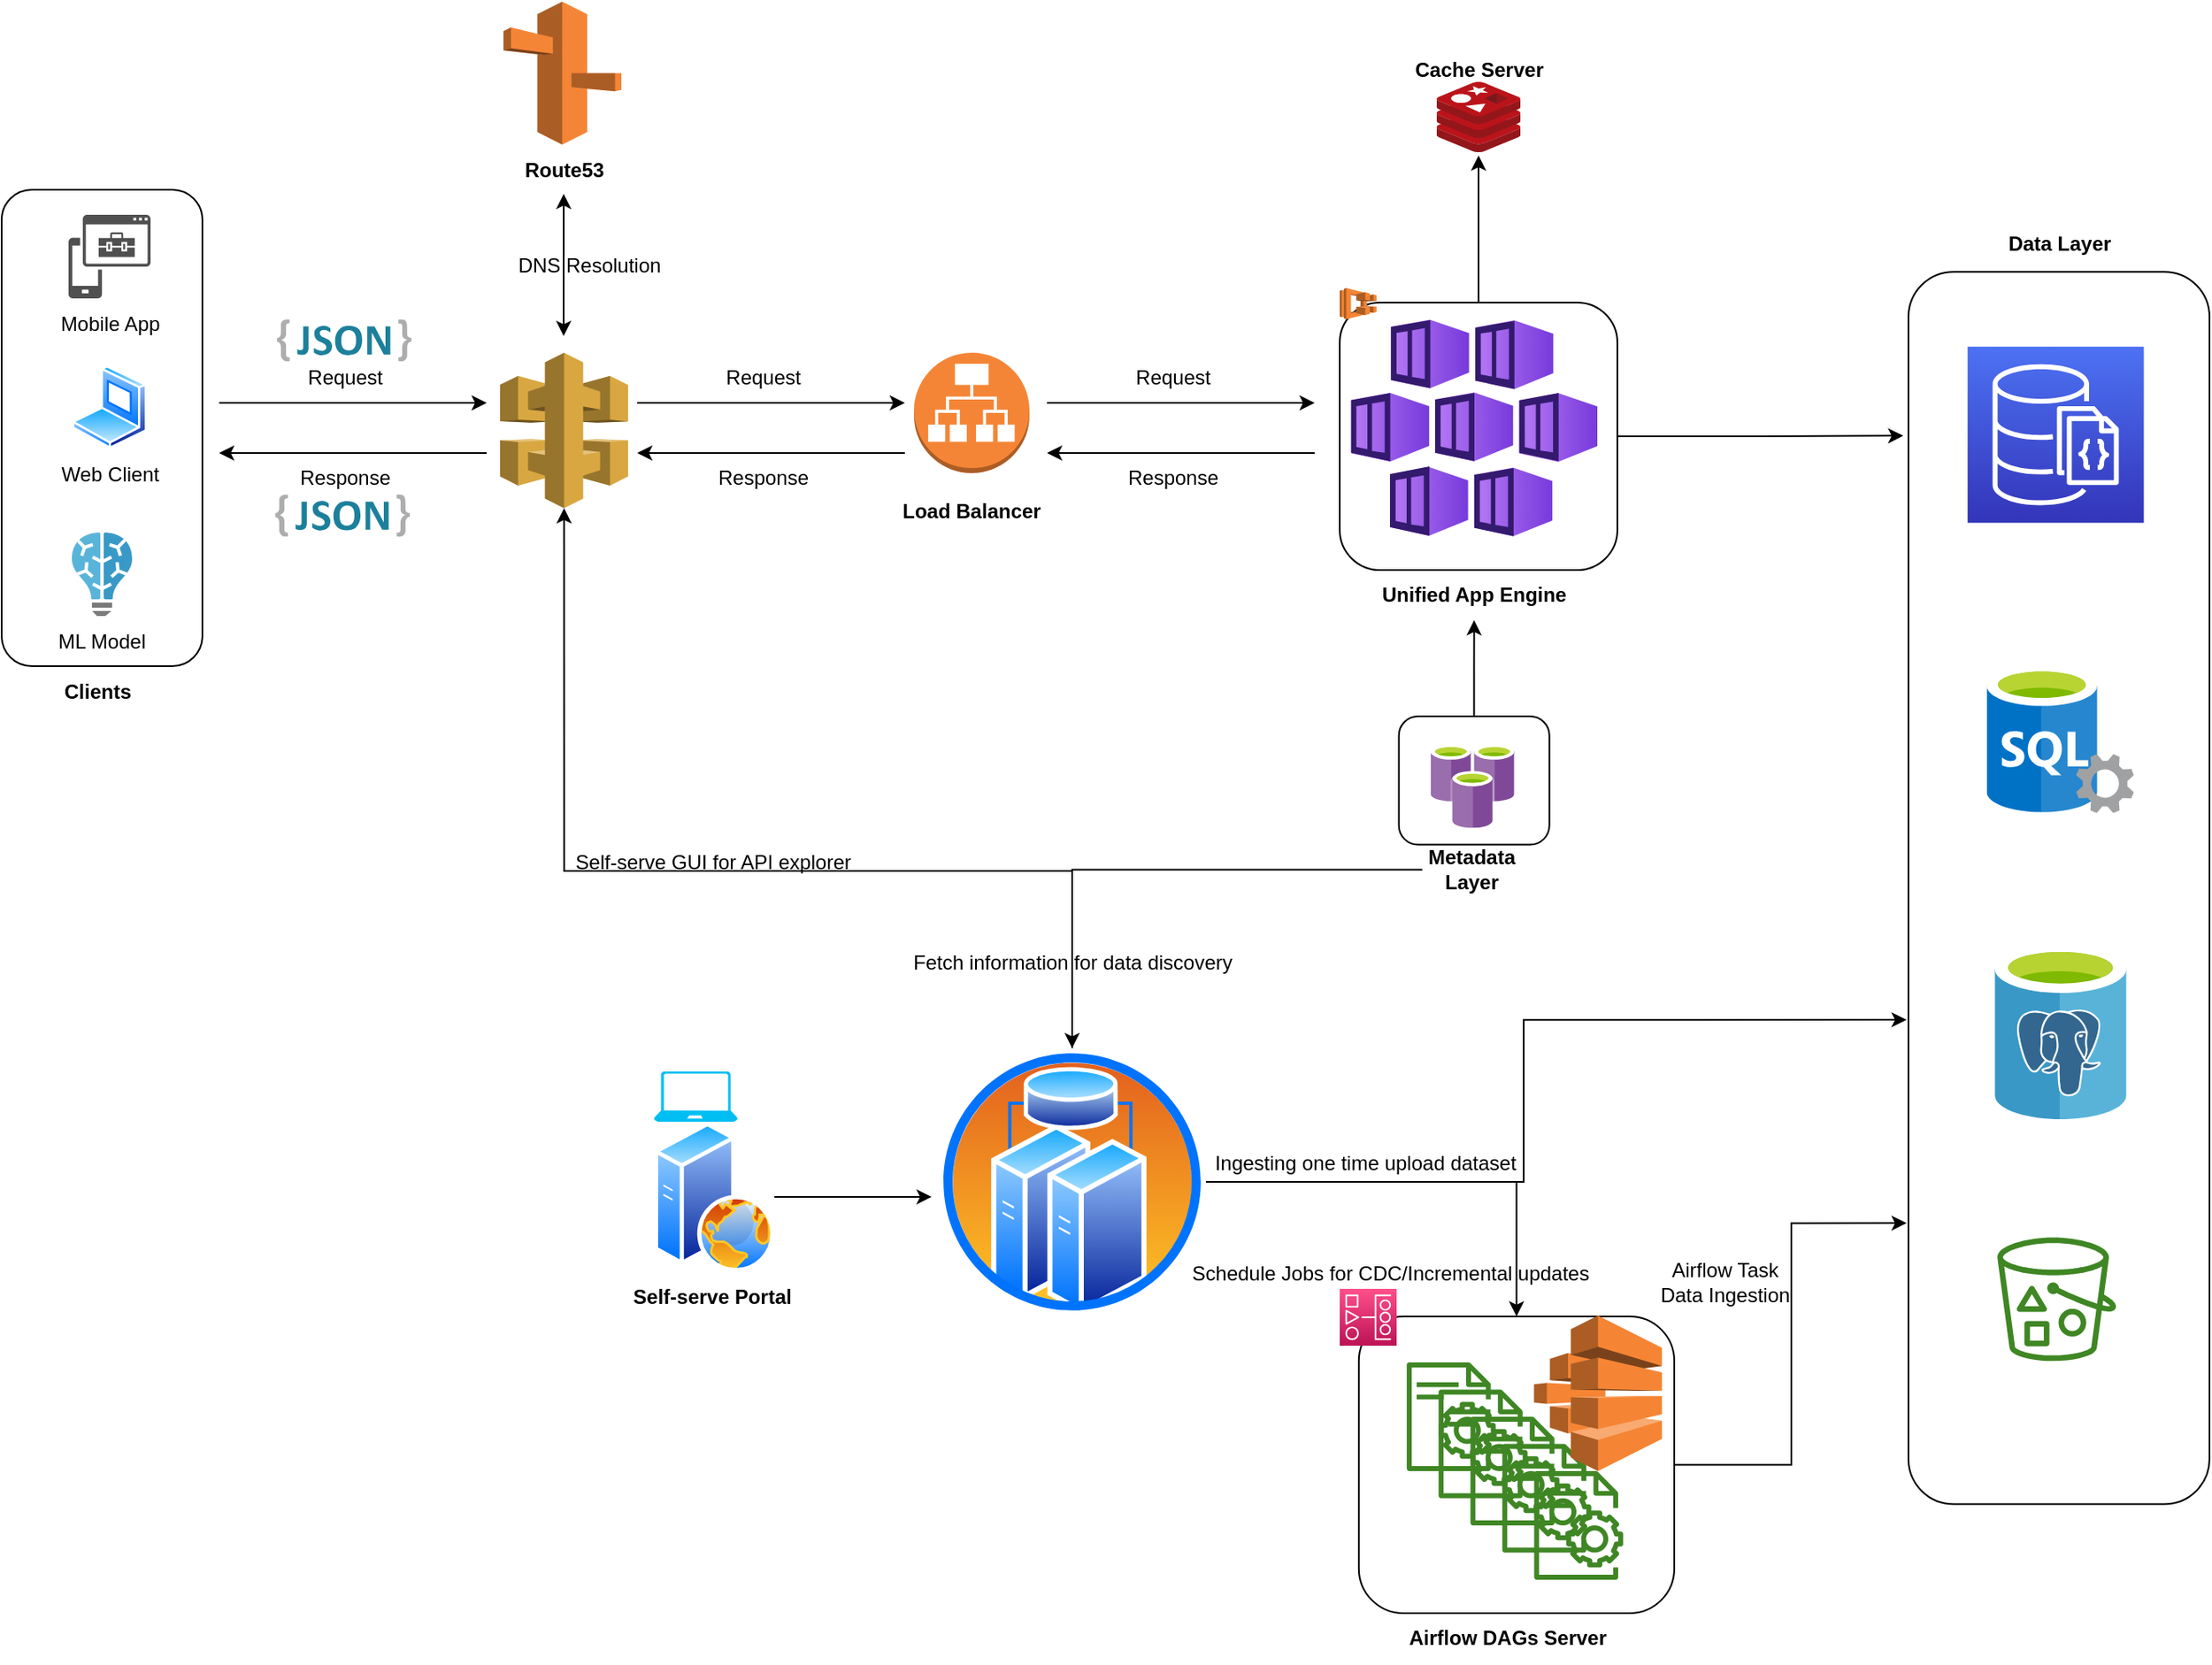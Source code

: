 <mxfile version="20.3.6" type="github" pages="4">
  <diagram id="rqMqns6H8hSO7isT678B" name="HighLevel Architecture">
    <mxGraphModel dx="3156" dy="1160" grid="1" gridSize="10" guides="1" tooltips="1" connect="1" arrows="1" fold="1" page="1" pageScale="1" pageWidth="850" pageHeight="1100" math="0" shadow="0">
      <root>
        <mxCell id="0" />
        <mxCell id="1" parent="0" />
        <mxCell id="4VI7jf_m7oDvKMYFuWO9-19" value="" style="group" vertex="1" connectable="0" parent="1">
          <mxGeometry x="495.34" y="527.5" width="90" height="106.8" as="geometry" />
        </mxCell>
        <mxCell id="4VI7jf_m7oDvKMYFuWO9-18" value="" style="rounded=1;whiteSpace=wrap;html=1;" vertex="1" parent="4VI7jf_m7oDvKMYFuWO9-19">
          <mxGeometry width="90" height="76.8" as="geometry" />
        </mxCell>
        <mxCell id="4VI7jf_m7oDvKMYFuWO9-5" value="" style="sketch=0;aspect=fixed;html=1;points=[];align=center;image;fontSize=12;image=img/lib/mscae/Azure_Cache_for_Redis.svg;" vertex="1" parent="4VI7jf_m7oDvKMYFuWO9-19">
          <mxGeometry x="19" y="16.8" width="50" height="50" as="geometry" />
        </mxCell>
        <mxCell id="4VI7jf_m7oDvKMYFuWO9-10" value="&lt;b&gt;Metadata Layer&lt;/b&gt;" style="text;html=1;strokeColor=none;fillColor=none;align=center;verticalAlign=middle;whiteSpace=wrap;rounded=0;" vertex="1" parent="4VI7jf_m7oDvKMYFuWO9-19">
          <mxGeometry x="14" y="76.8" width="60" height="30" as="geometry" />
        </mxCell>
        <mxCell id="4VI7jf_m7oDvKMYFuWO9-22" value="" style="group" vertex="1" connectable="0" parent="1">
          <mxGeometry x="460" y="270" width="166" height="200" as="geometry" />
        </mxCell>
        <mxCell id="4VI7jf_m7oDvKMYFuWO9-20" value="&lt;b&gt;Unified App Engine&lt;/b&gt;" style="text;html=1;strokeColor=none;fillColor=none;align=center;verticalAlign=middle;whiteSpace=wrap;rounded=0;" vertex="1" parent="4VI7jf_m7oDvKMYFuWO9-22">
          <mxGeometry x="20.67" y="170" width="119.33" height="30" as="geometry" />
        </mxCell>
        <mxCell id="4VI7jf_m7oDvKMYFuWO9-21" value="" style="group" vertex="1" connectable="0" parent="4VI7jf_m7oDvKMYFuWO9-22">
          <mxGeometry width="166" height="170" as="geometry" />
        </mxCell>
        <mxCell id="4VI7jf_m7oDvKMYFuWO9-17" value="" style="rounded=1;whiteSpace=wrap;html=1;" vertex="1" parent="4VI7jf_m7oDvKMYFuWO9-21">
          <mxGeometry y="10" width="166" height="160" as="geometry" />
        </mxCell>
        <mxCell id="4VI7jf_m7oDvKMYFuWO9-6" value="" style="outlineConnect=0;dashed=0;verticalLabelPosition=bottom;verticalAlign=top;align=center;html=1;shape=mxgraph.aws3.ecs;fillColor=#F58534;gradientColor=none;" vertex="1" parent="4VI7jf_m7oDvKMYFuWO9-21">
          <mxGeometry y="1.25" width="22" height="18.75" as="geometry" />
        </mxCell>
        <mxCell id="4VI7jf_m7oDvKMYFuWO9-7" value="" style="aspect=fixed;html=1;points=[];align=center;image;fontSize=12;image=img/lib/azure2/containers/Kubernetes_Services.svg;" vertex="1" parent="4VI7jf_m7oDvKMYFuWO9-21">
          <mxGeometry x="6.67" y="20" width="147.33" height="130" as="geometry" />
        </mxCell>
        <mxCell id="4VI7jf_m7oDvKMYFuWO9-23" value="" style="group" vertex="1" connectable="0" parent="1">
          <mxGeometry x="800" y="190" width="180" height="808.75" as="geometry" />
        </mxCell>
        <mxCell id="4VI7jf_m7oDvKMYFuWO9-13" value="" style="rounded=1;whiteSpace=wrap;html=1;" vertex="1" parent="4VI7jf_m7oDvKMYFuWO9-23">
          <mxGeometry y="71.624" width="180" height="737.126" as="geometry" />
        </mxCell>
        <mxCell id="4VI7jf_m7oDvKMYFuWO9-3" value="" style="sketch=0;aspect=fixed;html=1;points=[];align=center;image;fontSize=12;image=img/lib/mscae/SQL_Servers.svg;" vertex="1" parent="4VI7jf_m7oDvKMYFuWO9-23">
          <mxGeometry x="46.83" y="307.388" width="87.948" height="87.948" as="geometry" />
        </mxCell>
        <mxCell id="4VI7jf_m7oDvKMYFuWO9-4" value="" style="sketch=0;aspect=fixed;html=1;points=[];align=center;image;fontSize=12;image=img/lib/mscae/Azure_Database_for_PostgreSQL_servers.svg;" vertex="1" parent="4VI7jf_m7oDvKMYFuWO9-23">
          <mxGeometry x="51.43" y="474.508" width="79.067" height="104.031" as="geometry" />
        </mxCell>
        <mxCell id="4VI7jf_m7oDvKMYFuWO9-12" value="" style="sketch=0;outlineConnect=0;fontColor=#232F3E;gradientColor=none;fillColor=#3F8624;strokeColor=none;dashed=0;verticalLabelPosition=bottom;verticalAlign=top;align=center;html=1;fontSize=12;fontStyle=0;aspect=fixed;pointerEvents=1;shape=mxgraph.aws4.bucket_with_objects;" vertex="1" parent="4VI7jf_m7oDvKMYFuWO9-23">
          <mxGeometry x="53.15" y="649.266" width="71.064" height="73.908" as="geometry" />
        </mxCell>
        <mxCell id="4VI7jf_m7oDvKMYFuWO9-14" value="&lt;b&gt;Data Layer&lt;/b&gt;" style="text;html=1;strokeColor=none;fillColor=none;align=center;verticalAlign=middle;whiteSpace=wrap;rounded=0;" vertex="1" parent="4VI7jf_m7oDvKMYFuWO9-23">
          <mxGeometry x="38.571" y="19" width="102.857" height="71.624" as="geometry" />
        </mxCell>
        <mxCell id="4VI7jf_m7oDvKMYFuWO9-15" value="" style="sketch=0;points=[[0,0,0],[0.25,0,0],[0.5,0,0],[0.75,0,0],[1,0,0],[0,1,0],[0.25,1,0],[0.5,1,0],[0.75,1,0],[1,1,0],[0,0.25,0],[0,0.5,0],[0,0.75,0],[1,0.25,0],[1,0.5,0],[1,0.75,0]];outlineConnect=0;fontColor=#232F3E;gradientColor=#4D72F3;gradientDirection=north;fillColor=#3334B9;strokeColor=#ffffff;dashed=0;verticalLabelPosition=bottom;verticalAlign=top;align=center;html=1;fontSize=12;fontStyle=0;aspect=fixed;shape=mxgraph.aws4.resourceIcon;resIcon=mxgraph.aws4.documentdb_with_mongodb_compatibility;" vertex="1" parent="4VI7jf_m7oDvKMYFuWO9-23">
          <mxGeometry x="35.36" y="116.393" width="105.381" height="105.381" as="geometry" />
        </mxCell>
        <mxCell id="4VI7jf_m7oDvKMYFuWO9-28" value="" style="group" vertex="1" connectable="0" parent="1">
          <mxGeometry x="190" y="310" width="100" height="110" as="geometry" />
        </mxCell>
        <mxCell id="4VI7jf_m7oDvKMYFuWO9-24" value="" style="outlineConnect=0;dashed=0;verticalLabelPosition=bottom;verticalAlign=top;align=center;html=1;shape=mxgraph.aws3.application_load_balancer;fillColor=#F58536;gradientColor=none;" vertex="1" parent="4VI7jf_m7oDvKMYFuWO9-28">
          <mxGeometry x="15.5" width="69" height="72" as="geometry" />
        </mxCell>
        <mxCell id="4VI7jf_m7oDvKMYFuWO9-27" value="&lt;b&gt;Load Balancer&lt;/b&gt;" style="text;html=1;strokeColor=none;fillColor=none;align=center;verticalAlign=middle;whiteSpace=wrap;rounded=0;" vertex="1" parent="4VI7jf_m7oDvKMYFuWO9-28">
          <mxGeometry y="80" width="100" height="30" as="geometry" />
        </mxCell>
        <mxCell id="4VI7jf_m7oDvKMYFuWO9-38" value="" style="group" vertex="1" connectable="0" parent="1">
          <mxGeometry x="-340" y="212.5" width="120" height="315" as="geometry" />
        </mxCell>
        <mxCell id="4VI7jf_m7oDvKMYFuWO9-36" value="" style="rounded=1;whiteSpace=wrap;html=1;" vertex="1" parent="4VI7jf_m7oDvKMYFuWO9-38">
          <mxGeometry width="120" height="285" as="geometry" />
        </mxCell>
        <mxCell id="4VI7jf_m7oDvKMYFuWO9-29" value="" style="sketch=0;pointerEvents=1;shadow=0;dashed=0;html=1;strokeColor=none;labelPosition=center;verticalLabelPosition=bottom;verticalAlign=top;align=center;fillColor=#505050;shape=mxgraph.mscae.intune.intune_mobile_application_management" vertex="1" parent="4VI7jf_m7oDvKMYFuWO9-38">
          <mxGeometry x="40" y="15" width="49" height="50" as="geometry" />
        </mxCell>
        <mxCell id="4VI7jf_m7oDvKMYFuWO9-30" value="" style="aspect=fixed;perimeter=ellipsePerimeter;html=1;align=center;shadow=0;dashed=0;spacingTop=3;image;image=img/lib/active_directory/laptop_client.svg;" vertex="1" parent="4VI7jf_m7oDvKMYFuWO9-38">
          <mxGeometry x="42" y="105" width="45" height="50" as="geometry" />
        </mxCell>
        <mxCell id="4VI7jf_m7oDvKMYFuWO9-31" value="" style="sketch=0;aspect=fixed;html=1;points=[];align=center;image;fontSize=12;image=img/lib/mscae/Batch_AI.svg;" vertex="1" parent="4VI7jf_m7oDvKMYFuWO9-38">
          <mxGeometry x="42" y="205" width="36" height="50" as="geometry" />
        </mxCell>
        <mxCell id="4VI7jf_m7oDvKMYFuWO9-32" value="Mobile App" style="text;html=1;strokeColor=none;fillColor=none;align=center;verticalAlign=middle;whiteSpace=wrap;rounded=0;" vertex="1" parent="4VI7jf_m7oDvKMYFuWO9-38">
          <mxGeometry x="29.5" y="65" width="70" height="30" as="geometry" />
        </mxCell>
        <mxCell id="4VI7jf_m7oDvKMYFuWO9-33" value="Web Client&lt;br&gt;" style="text;html=1;strokeColor=none;fillColor=none;align=center;verticalAlign=middle;whiteSpace=wrap;rounded=0;" vertex="1" parent="4VI7jf_m7oDvKMYFuWO9-38">
          <mxGeometry x="29.5" y="155" width="70" height="30" as="geometry" />
        </mxCell>
        <mxCell id="4VI7jf_m7oDvKMYFuWO9-34" value="ML Model" style="text;html=1;strokeColor=none;fillColor=none;align=center;verticalAlign=middle;whiteSpace=wrap;rounded=0;" vertex="1" parent="4VI7jf_m7oDvKMYFuWO9-38">
          <mxGeometry x="30" y="255" width="60" height="30" as="geometry" />
        </mxCell>
        <mxCell id="4VI7jf_m7oDvKMYFuWO9-37" value="&lt;b&gt;Clients&lt;/b&gt;" style="text;html=1;align=center;verticalAlign=middle;resizable=0;points=[];autosize=1;strokeColor=none;fillColor=none;" vertex="1" parent="4VI7jf_m7oDvKMYFuWO9-38">
          <mxGeometry x="27" y="285" width="60" height="30" as="geometry" />
        </mxCell>
        <mxCell id="4VI7jf_m7oDvKMYFuWO9-39" style="edgeStyle=orthogonalEdgeStyle;rounded=0;orthogonalLoop=1;jettySize=auto;html=1;" edge="1" parent="1" source="4VI7jf_m7oDvKMYFuWO9-18" target="4VI7jf_m7oDvKMYFuWO9-20">
          <mxGeometry relative="1" as="geometry" />
        </mxCell>
        <mxCell id="4VI7jf_m7oDvKMYFuWO9-40" value="" style="endArrow=classic;html=1;rounded=0;" edge="1" parent="1">
          <mxGeometry width="50" height="50" relative="1" as="geometry">
            <mxPoint x="40" y="340" as="sourcePoint" />
            <mxPoint x="200" y="340" as="targetPoint" />
          </mxGeometry>
        </mxCell>
        <mxCell id="4VI7jf_m7oDvKMYFuWO9-41" value="" style="endArrow=classic;html=1;rounded=0;" edge="1" parent="1">
          <mxGeometry width="50" height="50" relative="1" as="geometry">
            <mxPoint x="200" y="370" as="sourcePoint" />
            <mxPoint x="40" y="370" as="targetPoint" />
          </mxGeometry>
        </mxCell>
        <mxCell id="4VI7jf_m7oDvKMYFuWO9-42" value="Request" style="text;html=1;align=center;verticalAlign=middle;resizable=0;points=[];autosize=1;strokeColor=none;fillColor=none;" vertex="1" parent="1">
          <mxGeometry x="80" y="310" width="70" height="30" as="geometry" />
        </mxCell>
        <mxCell id="4VI7jf_m7oDvKMYFuWO9-43" value="Response" style="text;html=1;align=center;verticalAlign=middle;resizable=0;points=[];autosize=1;strokeColor=none;fillColor=none;" vertex="1" parent="1">
          <mxGeometry x="75" y="370" width="80" height="30" as="geometry" />
        </mxCell>
        <mxCell id="4VI7jf_m7oDvKMYFuWO9-45" value="" style="endArrow=classic;html=1;rounded=0;" edge="1" parent="1">
          <mxGeometry width="50" height="50" relative="1" as="geometry">
            <mxPoint x="285" y="340" as="sourcePoint" />
            <mxPoint x="445" y="340" as="targetPoint" />
          </mxGeometry>
        </mxCell>
        <mxCell id="4VI7jf_m7oDvKMYFuWO9-46" value="" style="endArrow=classic;html=1;rounded=0;" edge="1" parent="1">
          <mxGeometry width="50" height="50" relative="1" as="geometry">
            <mxPoint x="445" y="370" as="sourcePoint" />
            <mxPoint x="285" y="370" as="targetPoint" />
          </mxGeometry>
        </mxCell>
        <mxCell id="4VI7jf_m7oDvKMYFuWO9-47" value="Request" style="text;html=1;align=center;verticalAlign=middle;resizable=0;points=[];autosize=1;strokeColor=none;fillColor=none;" vertex="1" parent="1">
          <mxGeometry x="325" y="310" width="70" height="30" as="geometry" />
        </mxCell>
        <mxCell id="4VI7jf_m7oDvKMYFuWO9-48" value="Response" style="text;html=1;align=center;verticalAlign=middle;resizable=0;points=[];autosize=1;strokeColor=none;fillColor=none;" vertex="1" parent="1">
          <mxGeometry x="320" y="370" width="80" height="30" as="geometry" />
        </mxCell>
        <mxCell id="4VI7jf_m7oDvKMYFuWO9-49" value="" style="outlineConnect=0;dashed=0;verticalLabelPosition=bottom;verticalAlign=top;align=center;html=1;shape=mxgraph.aws3.api_gateway;fillColor=#D9A741;gradientColor=none;" vertex="1" parent="1">
          <mxGeometry x="-42" y="310" width="76.5" height="93" as="geometry" />
        </mxCell>
        <mxCell id="4VI7jf_m7oDvKMYFuWO9-52" value="" style="endArrow=classic;html=1;rounded=0;" edge="1" parent="1">
          <mxGeometry width="50" height="50" relative="1" as="geometry">
            <mxPoint x="-210" y="340" as="sourcePoint" />
            <mxPoint x="-50" y="340" as="targetPoint" />
          </mxGeometry>
        </mxCell>
        <mxCell id="4VI7jf_m7oDvKMYFuWO9-53" value="" style="endArrow=classic;html=1;rounded=0;" edge="1" parent="1">
          <mxGeometry width="50" height="50" relative="1" as="geometry">
            <mxPoint x="-50" y="370" as="sourcePoint" />
            <mxPoint x="-210" y="370" as="targetPoint" />
          </mxGeometry>
        </mxCell>
        <mxCell id="4VI7jf_m7oDvKMYFuWO9-54" value="Request" style="text;html=1;align=center;verticalAlign=middle;resizable=0;points=[];autosize=1;strokeColor=none;fillColor=none;" vertex="1" parent="1">
          <mxGeometry x="-170" y="310" width="70" height="30" as="geometry" />
        </mxCell>
        <mxCell id="4VI7jf_m7oDvKMYFuWO9-55" value="Response" style="text;html=1;align=center;verticalAlign=middle;resizable=0;points=[];autosize=1;strokeColor=none;fillColor=none;" vertex="1" parent="1">
          <mxGeometry x="-175" y="370" width="80" height="30" as="geometry" />
        </mxCell>
        <mxCell id="4VI7jf_m7oDvKMYFuWO9-58" value="" style="endArrow=classic;startArrow=classic;html=1;rounded=0;entryX=0.579;entryY=0.983;entryDx=0;entryDy=0;entryPerimeter=0;" edge="1" parent="1">
          <mxGeometry width="50" height="50" relative="1" as="geometry">
            <mxPoint x="-4" y="300" as="sourcePoint" />
            <mxPoint x="-3.97" y="214.99" as="targetPoint" />
          </mxGeometry>
        </mxCell>
        <mxCell id="4VI7jf_m7oDvKMYFuWO9-59" value="" style="group" vertex="1" connectable="0" parent="1">
          <mxGeometry x="-40" y="100" width="70.5" height="115.5" as="geometry" />
        </mxCell>
        <mxCell id="4VI7jf_m7oDvKMYFuWO9-56" value="" style="outlineConnect=0;dashed=0;verticalLabelPosition=bottom;verticalAlign=top;align=center;html=1;shape=mxgraph.aws3.route_53;fillColor=#F58536;gradientColor=none;" vertex="1" parent="4VI7jf_m7oDvKMYFuWO9-59">
          <mxGeometry width="70.5" height="85.5" as="geometry" />
        </mxCell>
        <mxCell id="4VI7jf_m7oDvKMYFuWO9-57" value="&lt;b&gt;Route53&lt;/b&gt;" style="text;html=1;align=center;verticalAlign=middle;resizable=0;points=[];autosize=1;strokeColor=none;fillColor=none;" vertex="1" parent="4VI7jf_m7oDvKMYFuWO9-59">
          <mxGeometry x="0.5" y="85.5" width="70" height="30" as="geometry" />
        </mxCell>
        <mxCell id="4VI7jf_m7oDvKMYFuWO9-60" value="DNS Resolution" style="text;html=1;align=center;verticalAlign=middle;resizable=0;points=[];autosize=1;strokeColor=none;fillColor=none;" vertex="1" parent="1">
          <mxGeometry x="-44" y="243" width="110" height="30" as="geometry" />
        </mxCell>
        <mxCell id="h0hANzDx7tWONr7pSFKa-5" style="edgeStyle=orthogonalEdgeStyle;rounded=0;orthogonalLoop=1;jettySize=auto;html=1;entryX=-0.025;entryY=0.556;entryDx=0;entryDy=0;entryPerimeter=0;" edge="1" parent="1" source="4VI7jf_m7oDvKMYFuWO9-61" target="h0hANzDx7tWONr7pSFKa-3">
          <mxGeometry relative="1" as="geometry" />
        </mxCell>
        <mxCell id="4VI7jf_m7oDvKMYFuWO9-61" value="" style="aspect=fixed;perimeter=ellipsePerimeter;html=1;align=center;shadow=0;dashed=0;spacingTop=3;image;image=img/lib/active_directory/web_server.svg;" vertex="1" parent="1">
          <mxGeometry x="50" y="770" width="72" height="90" as="geometry" />
        </mxCell>
        <mxCell id="4VI7jf_m7oDvKMYFuWO9-73" value="" style="group" vertex="1" connectable="0" parent="1">
          <mxGeometry x="460" y="870" width="200" height="224" as="geometry" />
        </mxCell>
        <mxCell id="4VI7jf_m7oDvKMYFuWO9-71" value="" style="group" vertex="1" connectable="0" parent="4VI7jf_m7oDvKMYFuWO9-73">
          <mxGeometry width="200" height="194" as="geometry" />
        </mxCell>
        <mxCell id="4VI7jf_m7oDvKMYFuWO9-69" value="" style="group" vertex="1" connectable="0" parent="4VI7jf_m7oDvKMYFuWO9-71">
          <mxGeometry x="40" y="44" width="160" height="150" as="geometry" />
        </mxCell>
        <mxCell id="4VI7jf_m7oDvKMYFuWO9-70" value="" style="rounded=1;whiteSpace=wrap;html=1;" vertex="1" parent="4VI7jf_m7oDvKMYFuWO9-69">
          <mxGeometry x="-28.58" y="-27.5" width="188.58" height="177.5" as="geometry" />
        </mxCell>
        <mxCell id="4VI7jf_m7oDvKMYFuWO9-64" value="" style="sketch=0;outlineConnect=0;fontColor=#232F3E;gradientColor=none;fillColor=#3F8624;strokeColor=none;dashed=0;verticalLabelPosition=bottom;verticalAlign=top;align=center;html=1;fontSize=12;fontStyle=0;aspect=fixed;pointerEvents=1;shape=mxgraph.aws4.iot_device_jobs_resource;" vertex="1" parent="4VI7jf_m7oDvKMYFuWO9-69">
          <mxGeometry width="53.333" height="65" as="geometry" />
        </mxCell>
        <mxCell id="4VI7jf_m7oDvKMYFuWO9-65" value="" style="sketch=0;outlineConnect=0;fontColor=#232F3E;gradientColor=none;fillColor=#3F8624;strokeColor=none;dashed=0;verticalLabelPosition=bottom;verticalAlign=top;align=center;html=1;fontSize=12;fontStyle=0;aspect=fixed;pointerEvents=1;shape=mxgraph.aws4.iot_device_jobs_resource;" vertex="1" parent="4VI7jf_m7oDvKMYFuWO9-69">
          <mxGeometry x="19.041" y="16.25" width="53.333" height="65" as="geometry" />
        </mxCell>
        <mxCell id="4VI7jf_m7oDvKMYFuWO9-66" value="" style="sketch=0;outlineConnect=0;fontColor=#232F3E;gradientColor=none;fillColor=#3F8624;strokeColor=none;dashed=0;verticalLabelPosition=bottom;verticalAlign=top;align=center;html=1;fontSize=12;fontStyle=0;aspect=fixed;pointerEvents=1;shape=mxgraph.aws4.iot_device_jobs_resource;" vertex="1" parent="4VI7jf_m7oDvKMYFuWO9-69">
          <mxGeometry x="38.083" y="32.5" width="53.333" height="65" as="geometry" />
        </mxCell>
        <mxCell id="4VI7jf_m7oDvKMYFuWO9-67" value="" style="sketch=0;outlineConnect=0;fontColor=#232F3E;gradientColor=none;fillColor=#3F8624;strokeColor=none;dashed=0;verticalLabelPosition=bottom;verticalAlign=top;align=center;html=1;fontSize=12;fontStyle=0;aspect=fixed;pointerEvents=1;shape=mxgraph.aws4.iot_device_jobs_resource;" vertex="1" parent="4VI7jf_m7oDvKMYFuWO9-69">
          <mxGeometry x="57.124" y="48.75" width="53.333" height="65" as="geometry" />
        </mxCell>
        <mxCell id="4VI7jf_m7oDvKMYFuWO9-68" value="" style="sketch=0;outlineConnect=0;fontColor=#232F3E;gradientColor=none;fillColor=#3F8624;strokeColor=none;dashed=0;verticalLabelPosition=bottom;verticalAlign=top;align=center;html=1;fontSize=12;fontStyle=0;aspect=fixed;pointerEvents=1;shape=mxgraph.aws4.iot_device_jobs_resource;" vertex="1" parent="4VI7jf_m7oDvKMYFuWO9-69">
          <mxGeometry x="76.166" y="65" width="53.333" height="65" as="geometry" />
        </mxCell>
        <mxCell id="h0hANzDx7tWONr7pSFKa-12" value="" style="outlineConnect=0;dashed=0;verticalLabelPosition=bottom;verticalAlign=top;align=center;html=1;shape=mxgraph.aws3.batch;fillColor=#F58534;gradientColor=none;" vertex="1" parent="4VI7jf_m7oDvKMYFuWO9-69">
          <mxGeometry x="76.17" y="-28" width="76.5" height="93" as="geometry" />
        </mxCell>
        <mxCell id="4VI7jf_m7oDvKMYFuWO9-62" value="" style="sketch=0;points=[[0,0,0],[0.25,0,0],[0.5,0,0],[0.75,0,0],[1,0,0],[0,1,0],[0.25,1,0],[0.5,1,0],[0.75,1,0],[1,1,0],[0,0.25,0],[0,0.5,0],[0,0.75,0],[1,0.25,0],[1,0.5,0],[1,0.75,0]];outlineConnect=0;fontColor=#232F3E;gradientColor=#FF4F8B;gradientDirection=north;fillColor=#BC1356;strokeColor=#ffffff;dashed=0;verticalLabelPosition=bottom;verticalAlign=top;align=center;html=1;fontSize=12;fontStyle=0;aspect=fixed;shape=mxgraph.aws4.resourceIcon;resIcon=mxgraph.aws4.managed_workflows_for_apache_airflow;" vertex="1" parent="4VI7jf_m7oDvKMYFuWO9-71">
          <mxGeometry width="34" height="34" as="geometry" />
        </mxCell>
        <mxCell id="4VI7jf_m7oDvKMYFuWO9-72" value="&lt;b&gt;Airflow DAGs Server&lt;br&gt;&lt;/b&gt;" style="text;html=1;align=center;verticalAlign=middle;resizable=0;points=[];autosize=1;strokeColor=none;fillColor=none;" vertex="1" parent="4VI7jf_m7oDvKMYFuWO9-73">
          <mxGeometry x="30" y="194" width="140" height="30" as="geometry" />
        </mxCell>
        <mxCell id="4VI7jf_m7oDvKMYFuWO9-74" value="" style="dashed=0;outlineConnect=0;html=1;align=center;labelPosition=center;verticalLabelPosition=bottom;verticalAlign=top;shape=mxgraph.weblogos.json_2" vertex="1" parent="1">
          <mxGeometry x="-175.4" y="290" width="80.4" height="25.2" as="geometry" />
        </mxCell>
        <mxCell id="4VI7jf_m7oDvKMYFuWO9-75" value="" style="dashed=0;outlineConnect=0;html=1;align=center;labelPosition=center;verticalLabelPosition=bottom;verticalAlign=top;shape=mxgraph.weblogos.json_2" vertex="1" parent="1">
          <mxGeometry x="-176.4" y="394.8" width="80.4" height="25.2" as="geometry" />
        </mxCell>
        <mxCell id="e-4u_t84PFVuCRmfvFel-1" value="" style="sketch=0;aspect=fixed;html=1;points=[];align=center;image;fontSize=12;image=img/lib/mscae/Cache_Redis_Product.svg;" vertex="1" parent="1">
          <mxGeometry x="518" y="148" width="50" height="42" as="geometry" />
        </mxCell>
        <mxCell id="h0hANzDx7tWONr7pSFKa-1" value="&lt;b&gt;Self-serve Portal&lt;/b&gt;" style="text;html=1;strokeColor=none;fillColor=none;align=center;verticalAlign=middle;whiteSpace=wrap;rounded=0;" vertex="1" parent="1">
          <mxGeometry x="34.5" y="860" width="100" height="30" as="geometry" />
        </mxCell>
        <mxCell id="h0hANzDx7tWONr7pSFKa-2" value="" style="verticalLabelPosition=bottom;html=1;verticalAlign=top;align=center;strokeColor=none;fillColor=#00BEF2;shape=mxgraph.azure.laptop;pointerEvents=1;" vertex="1" parent="1">
          <mxGeometry x="50" y="740" width="50" height="30" as="geometry" />
        </mxCell>
        <mxCell id="h0hANzDx7tWONr7pSFKa-8" style="edgeStyle=orthogonalEdgeStyle;rounded=0;orthogonalLoop=1;jettySize=auto;html=1;" edge="1" parent="1" source="h0hANzDx7tWONr7pSFKa-3" target="4VI7jf_m7oDvKMYFuWO9-70">
          <mxGeometry relative="1" as="geometry">
            <mxPoint x="490" y="806" as="targetPoint" />
          </mxGeometry>
        </mxCell>
        <mxCell id="asDQ0geWwzglb9j8I-VQ-2" style="edgeStyle=orthogonalEdgeStyle;rounded=0;orthogonalLoop=1;jettySize=auto;html=1;entryX=0.5;entryY=1;entryDx=0;entryDy=0;entryPerimeter=0;" edge="1" parent="1" source="h0hANzDx7tWONr7pSFKa-3" target="4VI7jf_m7oDvKMYFuWO9-49">
          <mxGeometry relative="1" as="geometry">
            <Array as="points">
              <mxPoint x="300" y="620" />
              <mxPoint x="-4" y="620" />
            </Array>
          </mxGeometry>
        </mxCell>
        <mxCell id="asDQ0geWwzglb9j8I-VQ-4" style="edgeStyle=orthogonalEdgeStyle;rounded=0;orthogonalLoop=1;jettySize=auto;html=1;entryX=-0.006;entryY=0.607;entryDx=0;entryDy=0;entryPerimeter=0;" edge="1" parent="1" source="h0hANzDx7tWONr7pSFKa-3" target="4VI7jf_m7oDvKMYFuWO9-13">
          <mxGeometry relative="1" as="geometry">
            <Array as="points">
              <mxPoint x="570" y="806" />
              <mxPoint x="570" y="709" />
            </Array>
          </mxGeometry>
        </mxCell>
        <mxCell id="h0hANzDx7tWONr7pSFKa-3" value="" style="aspect=fixed;perimeter=ellipsePerimeter;html=1;align=center;shadow=0;dashed=0;spacingTop=3;image;image=img/lib/active_directory/cluster_server.svg;" vertex="1" parent="1">
          <mxGeometry x="220" y="726" width="160" height="160" as="geometry" />
        </mxCell>
        <mxCell id="h0hANzDx7tWONr7pSFKa-4" style="edgeStyle=orthogonalEdgeStyle;rounded=0;orthogonalLoop=1;jettySize=auto;html=1;" edge="1" parent="1" source="4VI7jf_m7oDvKMYFuWO9-10" target="h0hANzDx7tWONr7pSFKa-3">
          <mxGeometry relative="1" as="geometry" />
        </mxCell>
        <mxCell id="h0hANzDx7tWONr7pSFKa-6" value="Fetch information for data discovery" style="text;html=1;align=center;verticalAlign=middle;resizable=0;points=[];autosize=1;strokeColor=none;fillColor=none;" vertex="1" parent="1">
          <mxGeometry x="195" y="660" width="210" height="30" as="geometry" />
        </mxCell>
        <mxCell id="h0hANzDx7tWONr7pSFKa-10" style="edgeStyle=orthogonalEdgeStyle;rounded=0;orthogonalLoop=1;jettySize=auto;html=1;entryX=-0.006;entryY=0.772;entryDx=0;entryDy=0;entryPerimeter=0;" edge="1" parent="1" source="4VI7jf_m7oDvKMYFuWO9-70" target="4VI7jf_m7oDvKMYFuWO9-13">
          <mxGeometry relative="1" as="geometry" />
        </mxCell>
        <mxCell id="h0hANzDx7tWONr7pSFKa-11" value="Airflow Task &lt;br&gt;Data Ingestion" style="text;html=1;align=center;verticalAlign=middle;resizable=0;points=[];autosize=1;strokeColor=none;fillColor=none;" vertex="1" parent="1">
          <mxGeometry x="640" y="846" width="100" height="40" as="geometry" />
        </mxCell>
        <mxCell id="h0hANzDx7tWONr7pSFKa-13" style="edgeStyle=orthogonalEdgeStyle;rounded=0;orthogonalLoop=1;jettySize=auto;html=1;entryX=-0.017;entryY=0.133;entryDx=0;entryDy=0;entryPerimeter=0;" edge="1" parent="1" source="4VI7jf_m7oDvKMYFuWO9-17" target="4VI7jf_m7oDvKMYFuWO9-13">
          <mxGeometry relative="1" as="geometry" />
        </mxCell>
        <mxCell id="h0hANzDx7tWONr7pSFKa-14" style="edgeStyle=orthogonalEdgeStyle;rounded=0;orthogonalLoop=1;jettySize=auto;html=1;entryX=0.5;entryY=1.048;entryDx=0;entryDy=0;entryPerimeter=0;" edge="1" parent="1" source="4VI7jf_m7oDvKMYFuWO9-17" target="e-4u_t84PFVuCRmfvFel-1">
          <mxGeometry relative="1" as="geometry" />
        </mxCell>
        <mxCell id="h0hANzDx7tWONr7pSFKa-15" value="&lt;b&gt;Cache Server&lt;/b&gt;" style="text;html=1;align=center;verticalAlign=middle;resizable=0;points=[];autosize=1;strokeColor=none;fillColor=none;" vertex="1" parent="1">
          <mxGeometry x="493" y="126" width="100" height="30" as="geometry" />
        </mxCell>
        <mxCell id="asDQ0geWwzglb9j8I-VQ-3" value="Self-serve GUI for API explorer" style="text;html=1;align=center;verticalAlign=middle;resizable=0;points=[];autosize=1;strokeColor=none;fillColor=none;" vertex="1" parent="1">
          <mxGeometry x="-10.5" y="600" width="190" height="30" as="geometry" />
        </mxCell>
        <mxCell id="asDQ0geWwzglb9j8I-VQ-5" value="Ingesting one time upload dataset" style="text;html=1;align=center;verticalAlign=middle;resizable=0;points=[];autosize=1;strokeColor=none;fillColor=none;" vertex="1" parent="1">
          <mxGeometry x="375" y="780" width="200" height="30" as="geometry" />
        </mxCell>
        <mxCell id="asDQ0geWwzglb9j8I-VQ-6" value="Schedule Jobs for CDC/Incremental updates" style="text;html=1;align=center;verticalAlign=middle;resizable=0;points=[];autosize=1;strokeColor=none;fillColor=none;" vertex="1" parent="1">
          <mxGeometry x="360" y="846" width="260" height="30" as="geometry" />
        </mxCell>
      </root>
    </mxGraphModel>
  </diagram>
  <diagram id="OkaZA63tsnu7Wr_SvF_E" name="Metadata Layer">
    <mxGraphModel dx="1568" dy="1103" grid="1" gridSize="10" guides="1" tooltips="1" connect="1" arrows="1" fold="1" page="1" pageScale="1" pageWidth="850" pageHeight="1100" math="0" shadow="0">
      <root>
        <mxCell id="0" />
        <mxCell id="1" parent="0" />
        <mxCell id="POCHu2B-TOc9UiTLAJRS-1" value="DB_Conn" style="swimlane;fontStyle=0;childLayout=stackLayout;horizontal=1;startSize=26;fillColor=none;horizontalStack=0;resizeParent=1;resizeParentMax=0;resizeLast=0;collapsible=1;marginBottom=0;" vertex="1" parent="1">
          <mxGeometry x="350" y="510" width="140" height="104" as="geometry" />
        </mxCell>
        <mxCell id="POCHu2B-TOc9UiTLAJRS-2" value="db_name" style="text;strokeColor=none;fillColor=none;align=left;verticalAlign=top;spacingLeft=4;spacingRight=4;overflow=hidden;rotatable=0;points=[[0,0.5],[1,0.5]];portConstraint=eastwest;" vertex="1" parent="POCHu2B-TOc9UiTLAJRS-1">
          <mxGeometry y="26" width="140" height="26" as="geometry" />
        </mxCell>
        <mxCell id="POCHu2B-TOc9UiTLAJRS-3" value="table" style="text;strokeColor=none;fillColor=none;align=left;verticalAlign=top;spacingLeft=4;spacingRight=4;overflow=hidden;rotatable=0;points=[[0,0.5],[1,0.5]];portConstraint=eastwest;" vertex="1" parent="POCHu2B-TOc9UiTLAJRS-1">
          <mxGeometry y="52" width="140" height="26" as="geometry" />
        </mxCell>
        <mxCell id="POCHu2B-TOc9UiTLAJRS-4" value="Item 3" style="text;strokeColor=none;fillColor=none;align=left;verticalAlign=top;spacingLeft=4;spacingRight=4;overflow=hidden;rotatable=0;points=[[0,0.5],[1,0.5]];portConstraint=eastwest;" vertex="1" parent="POCHu2B-TOc9UiTLAJRS-1">
          <mxGeometry y="78" width="140" height="26" as="geometry" />
        </mxCell>
        <mxCell id="POCHu2B-TOc9UiTLAJRS-8" value="Item 3" style="text;strokeColor=none;fillColor=none;align=left;verticalAlign=top;spacingLeft=4;spacingRight=4;overflow=hidden;rotatable=0;points=[[0,0.5],[1,0.5]];portConstraint=eastwest;" vertex="1" parent="1">
          <mxGeometry x="350" y="614" width="140" height="26" as="geometry" />
        </mxCell>
        <mxCell id="POCHu2B-TOc9UiTLAJRS-9" value="Item 3" style="text;strokeColor=none;fillColor=none;align=left;verticalAlign=top;spacingLeft=4;spacingRight=4;overflow=hidden;rotatable=0;points=[[0,0.5],[1,0.5]];portConstraint=eastwest;" vertex="1" parent="1">
          <mxGeometry x="350" y="640" width="140" height="26" as="geometry" />
        </mxCell>
        <mxCell id="POCHu2B-TOc9UiTLAJRS-10" value="" style="shape=table;startSize=0;container=1;collapsible=0;childLayout=tableLayout;" vertex="1" parent="1">
          <mxGeometry x="140" y="550" width="120" height="160" as="geometry" />
        </mxCell>
        <mxCell id="POCHu2B-TOc9UiTLAJRS-11" value="" style="shape=tableRow;horizontal=0;startSize=0;swimlaneHead=0;swimlaneBody=0;top=0;left=0;bottom=0;right=0;collapsible=0;dropTarget=0;fillColor=none;points=[[0,0.5],[1,0.5]];portConstraint=eastwest;" vertex="1" parent="POCHu2B-TOc9UiTLAJRS-10">
          <mxGeometry width="120" height="40" as="geometry" />
        </mxCell>
        <mxCell id="POCHu2B-TOc9UiTLAJRS-12" value="db" style="shape=partialRectangle;html=1;whiteSpace=wrap;connectable=0;overflow=hidden;fillColor=none;top=0;left=0;bottom=0;right=0;pointerEvents=1;" vertex="1" parent="POCHu2B-TOc9UiTLAJRS-11">
          <mxGeometry width="60" height="40" as="geometry">
            <mxRectangle width="60" height="40" as="alternateBounds" />
          </mxGeometry>
        </mxCell>
        <mxCell id="POCHu2B-TOc9UiTLAJRS-13" value="" style="shape=partialRectangle;html=1;whiteSpace=wrap;connectable=0;overflow=hidden;fillColor=none;top=0;left=0;bottom=0;right=0;pointerEvents=1;" vertex="1" parent="POCHu2B-TOc9UiTLAJRS-11">
          <mxGeometry x="60" width="60" height="40" as="geometry">
            <mxRectangle width="60" height="40" as="alternateBounds" />
          </mxGeometry>
        </mxCell>
        <mxCell id="POCHu2B-TOc9UiTLAJRS-14" value="" style="shape=tableRow;horizontal=0;startSize=0;swimlaneHead=0;swimlaneBody=0;top=0;left=0;bottom=0;right=0;collapsible=0;dropTarget=0;fillColor=none;points=[[0,0.5],[1,0.5]];portConstraint=eastwest;" vertex="1" parent="POCHu2B-TOc9UiTLAJRS-10">
          <mxGeometry y="40" width="120" height="40" as="geometry" />
        </mxCell>
        <mxCell id="POCHu2B-TOc9UiTLAJRS-15" value="tbl" style="shape=partialRectangle;html=1;whiteSpace=wrap;connectable=0;overflow=hidden;fillColor=none;top=0;left=0;bottom=0;right=0;pointerEvents=1;" vertex="1" parent="POCHu2B-TOc9UiTLAJRS-14">
          <mxGeometry width="60" height="40" as="geometry">
            <mxRectangle width="60" height="40" as="alternateBounds" />
          </mxGeometry>
        </mxCell>
        <mxCell id="POCHu2B-TOc9UiTLAJRS-16" value="" style="shape=partialRectangle;html=1;whiteSpace=wrap;connectable=0;overflow=hidden;fillColor=none;top=0;left=0;bottom=0;right=0;pointerEvents=1;" vertex="1" parent="POCHu2B-TOc9UiTLAJRS-14">
          <mxGeometry x="60" width="60" height="40" as="geometry">
            <mxRectangle width="60" height="40" as="alternateBounds" />
          </mxGeometry>
        </mxCell>
        <mxCell id="POCHu2B-TOc9UiTLAJRS-17" value="" style="shape=tableRow;horizontal=0;startSize=0;swimlaneHead=0;swimlaneBody=0;top=0;left=0;bottom=0;right=0;collapsible=0;dropTarget=0;fillColor=none;points=[[0,0.5],[1,0.5]];portConstraint=eastwest;" vertex="1" parent="POCHu2B-TOc9UiTLAJRS-10">
          <mxGeometry y="80" width="120" height="40" as="geometry" />
        </mxCell>
        <mxCell id="POCHu2B-TOc9UiTLAJRS-18" value="type" style="shape=partialRectangle;html=1;whiteSpace=wrap;connectable=0;overflow=hidden;fillColor=none;top=0;left=0;bottom=0;right=0;pointerEvents=1;" vertex="1" parent="POCHu2B-TOc9UiTLAJRS-17">
          <mxGeometry width="60" height="40" as="geometry">
            <mxRectangle width="60" height="40" as="alternateBounds" />
          </mxGeometry>
        </mxCell>
        <mxCell id="POCHu2B-TOc9UiTLAJRS-19" value="" style="shape=partialRectangle;html=1;whiteSpace=wrap;connectable=0;overflow=hidden;fillColor=none;top=0;left=0;bottom=0;right=0;pointerEvents=1;" vertex="1" parent="POCHu2B-TOc9UiTLAJRS-17">
          <mxGeometry x="60" width="60" height="40" as="geometry">
            <mxRectangle width="60" height="40" as="alternateBounds" />
          </mxGeometry>
        </mxCell>
        <mxCell id="POCHu2B-TOc9UiTLAJRS-20" value="" style="shape=tableRow;horizontal=0;startSize=0;swimlaneHead=0;swimlaneBody=0;top=0;left=0;bottom=0;right=0;collapsible=0;dropTarget=0;fillColor=none;points=[[0,0.5],[1,0.5]];portConstraint=eastwest;" vertex="1" parent="POCHu2B-TOc9UiTLAJRS-10">
          <mxGeometry y="120" width="120" height="40" as="geometry" />
        </mxCell>
        <mxCell id="POCHu2B-TOc9UiTLAJRS-21" value="conn_str" style="shape=partialRectangle;html=1;whiteSpace=wrap;connectable=0;overflow=hidden;fillColor=none;top=0;left=0;bottom=0;right=0;pointerEvents=1;" vertex="1" parent="POCHu2B-TOc9UiTLAJRS-20">
          <mxGeometry width="60" height="40" as="geometry">
            <mxRectangle width="60" height="40" as="alternateBounds" />
          </mxGeometry>
        </mxCell>
        <mxCell id="POCHu2B-TOc9UiTLAJRS-22" value="" style="shape=partialRectangle;html=1;whiteSpace=wrap;connectable=0;overflow=hidden;fillColor=none;top=0;left=0;bottom=0;right=0;pointerEvents=1;" vertex="1" parent="POCHu2B-TOc9UiTLAJRS-20">
          <mxGeometry x="60" width="60" height="40" as="geometry">
            <mxRectangle width="60" height="40" as="alternateBounds" />
          </mxGeometry>
        </mxCell>
      </root>
    </mxGraphModel>
  </diagram>
  <diagram id="ehFrXCDkstmQSqc0f7hq" name="Unified App Engine">
    <mxGraphModel dx="1568" dy="1103" grid="1" gridSize="10" guides="1" tooltips="1" connect="1" arrows="1" fold="1" page="1" pageScale="1" pageWidth="850" pageHeight="1100" math="0" shadow="0">
      <root>
        <mxCell id="0" />
        <mxCell id="1" parent="0" />
        <mxCell id="mHTV1BYTzba-QvhiLEk6-1" value="" style="group" vertex="1" connectable="0" parent="1">
          <mxGeometry x="330" y="200" width="166" height="200" as="geometry" />
        </mxCell>
        <mxCell id="mHTV1BYTzba-QvhiLEk6-2" value="&lt;b&gt;Unified App Engine&lt;/b&gt;" style="text;html=1;strokeColor=none;fillColor=none;align=center;verticalAlign=middle;whiteSpace=wrap;rounded=0;" vertex="1" parent="mHTV1BYTzba-QvhiLEk6-1">
          <mxGeometry x="20.67" y="170" width="119.33" height="30" as="geometry" />
        </mxCell>
        <mxCell id="mHTV1BYTzba-QvhiLEk6-3" value="" style="group" vertex="1" connectable="0" parent="mHTV1BYTzba-QvhiLEk6-1">
          <mxGeometry width="166" height="170" as="geometry" />
        </mxCell>
        <mxCell id="mHTV1BYTzba-QvhiLEk6-4" value="" style="rounded=1;whiteSpace=wrap;html=1;" vertex="1" parent="mHTV1BYTzba-QvhiLEk6-3">
          <mxGeometry y="10" width="166" height="160" as="geometry" />
        </mxCell>
        <mxCell id="mHTV1BYTzba-QvhiLEk6-5" value="" style="outlineConnect=0;dashed=0;verticalLabelPosition=bottom;verticalAlign=top;align=center;html=1;shape=mxgraph.aws3.ecs;fillColor=#F58534;gradientColor=none;" vertex="1" parent="mHTV1BYTzba-QvhiLEk6-3">
          <mxGeometry width="22" height="18.75" as="geometry" />
        </mxCell>
        <mxCell id="mHTV1BYTzba-QvhiLEk6-6" value="" style="aspect=fixed;html=1;points=[];align=center;image;fontSize=12;image=img/lib/azure2/containers/Kubernetes_Services.svg;" vertex="1" parent="mHTV1BYTzba-QvhiLEk6-3">
          <mxGeometry x="6.67" y="20" width="147.33" height="130" as="geometry" />
        </mxCell>
        <mxCell id="mHTV1BYTzba-QvhiLEk6-7" value="&lt;b&gt;Scaling Policies (to meet the traffic demand)&lt;/b&gt;" style="text;html=1;align=center;verticalAlign=middle;resizable=0;points=[];autosize=1;strokeColor=none;fillColor=none;" vertex="1" parent="1">
          <mxGeometry x="60" y="430" width="280" height="30" as="geometry" />
        </mxCell>
        <mxCell id="mHTV1BYTzba-QvhiLEk6-8" value="Ramp-Up - when a target has &amp;gt; 500 requests" style="text;html=1;align=center;verticalAlign=middle;resizable=0;points=[];autosize=1;strokeColor=none;fillColor=none;" vertex="1" parent="1">
          <mxGeometry x="80" y="455" width="260" height="30" as="geometry" />
        </mxCell>
        <mxCell id="mHTV1BYTzba-QvhiLEk6-9" value="Ramp-Down - when a target has &amp;lt; 150 requests" style="text;html=1;align=center;verticalAlign=middle;resizable=0;points=[];autosize=1;strokeColor=none;fillColor=none;" vertex="1" parent="1">
          <mxGeometry x="80" y="480" width="280" height="30" as="geometry" />
        </mxCell>
        <mxCell id="mHTV1BYTzba-QvhiLEk6-10" value="&lt;b&gt;AWS ECS Cluster&lt;/b&gt;" style="text;html=1;align=center;verticalAlign=middle;resizable=0;points=[];autosize=1;strokeColor=none;fillColor=none;" vertex="1" parent="1">
          <mxGeometry x="60" y="550" width="120" height="30" as="geometry" />
        </mxCell>
        <mxCell id="mHTV1BYTzba-QvhiLEk6-11" value="ECS cluster use EC2 target group to spin the container as per scaling policy" style="text;html=1;align=center;verticalAlign=middle;resizable=0;points=[];autosize=1;strokeColor=none;fillColor=none;" vertex="1" parent="1">
          <mxGeometry x="80" y="575" width="430" height="30" as="geometry" />
        </mxCell>
        <mxCell id="mHTV1BYTzba-QvhiLEk6-12" value="&lt;b&gt;Application Load Balancer&lt;/b&gt;" style="text;html=1;align=center;verticalAlign=middle;resizable=0;points=[];autosize=1;strokeColor=none;fillColor=none;" vertex="1" parent="1">
          <mxGeometry x="60" y="635" width="170" height="30" as="geometry" />
        </mxCell>
        <mxCell id="mHTV1BYTzba-QvhiLEk6-13" value="ALB handle the HTTP/HTTPS request distribution among healthy containers" style="text;html=1;align=center;verticalAlign=middle;resizable=0;points=[];autosize=1;strokeColor=none;fillColor=none;" vertex="1" parent="1">
          <mxGeometry x="80" y="660" width="430" height="30" as="geometry" />
        </mxCell>
        <mxCell id="mHTV1BYTzba-QvhiLEk6-14" value="&lt;b&gt;API Call Process&lt;/b&gt;" style="text;html=1;align=center;verticalAlign=middle;resizable=0;points=[];autosize=1;strokeColor=none;fillColor=none;" vertex="1" parent="1">
          <mxGeometry x="60" y="730" width="120" height="30" as="geometry" />
        </mxCell>
        <mxCell id="mHTV1BYTzba-QvhiLEk6-15" value="When container receives API call then it validate the request schema using Metadata DB (which stores that information) / Cache if cache has that information" style="text;html=1;align=center;verticalAlign=middle;resizable=0;points=[];autosize=1;strokeColor=none;fillColor=none;" vertex="1" parent="1">
          <mxGeometry x="80" y="755" width="860" height="30" as="geometry" />
        </mxCell>
        <mxCell id="mHTV1BYTzba-QvhiLEk6-16" value="Once the request passes the schema validation phase then identify the target data source and pull its db connection and request processing template information from Metadata db&amp;nbsp;&amp;nbsp;" style="text;html=1;align=center;verticalAlign=middle;resizable=0;points=[];autosize=1;strokeColor=none;fillColor=none;" vertex="1" parent="1">
          <mxGeometry x="80" y="780" width="980" height="30" as="geometry" />
        </mxCell>
        <mxCell id="mHTV1BYTzba-QvhiLEk6-17" value="Once the request is transformed into the query as per target data source specification then call the DB and form the response in unified schema (JSON) and return the response" style="text;html=1;align=center;verticalAlign=middle;resizable=0;points=[];autosize=1;strokeColor=none;fillColor=none;" vertex="1" parent="1">
          <mxGeometry x="80" y="800" width="960" height="30" as="geometry" />
        </mxCell>
      </root>
    </mxGraphModel>
  </diagram>
  <diagram id="T8C5GU7jC2FjKYy6xoT7" name="Self-Serve Portal">
    <mxGraphModel dx="1568" dy="1103" grid="1" gridSize="10" guides="1" tooltips="1" connect="1" arrows="1" fold="1" page="1" pageScale="1" pageWidth="850" pageHeight="1100" math="0" shadow="0">
      <root>
        <mxCell id="0" />
        <mxCell id="1" parent="0" />
        <mxCell id="40soRE0c2evbG-rJKiEA-1" style="edgeStyle=orthogonalEdgeStyle;rounded=0;orthogonalLoop=1;jettySize=auto;html=1;entryX=-0.025;entryY=0.556;entryDx=0;entryDy=0;entryPerimeter=0;" edge="1" parent="1" source="40soRE0c2evbG-rJKiEA-2" target="40soRE0c2evbG-rJKiEA-5">
          <mxGeometry relative="1" as="geometry" />
        </mxCell>
        <mxCell id="40soRE0c2evbG-rJKiEA-2" value="" style="aspect=fixed;perimeter=ellipsePerimeter;html=1;align=center;shadow=0;dashed=0;spacingTop=3;image;image=img/lib/active_directory/web_server.svg;" vertex="1" parent="1">
          <mxGeometry x="267.5" y="164" width="72" height="90" as="geometry" />
        </mxCell>
        <mxCell id="40soRE0c2evbG-rJKiEA-3" value="&lt;b&gt;Self-serve Portal&lt;/b&gt;" style="text;html=1;strokeColor=none;fillColor=none;align=center;verticalAlign=middle;whiteSpace=wrap;rounded=0;" vertex="1" parent="1">
          <mxGeometry x="252" y="254" width="100" height="30" as="geometry" />
        </mxCell>
        <mxCell id="40soRE0c2evbG-rJKiEA-4" value="" style="verticalLabelPosition=bottom;html=1;verticalAlign=top;align=center;strokeColor=none;fillColor=#00BEF2;shape=mxgraph.azure.laptop;pointerEvents=1;" vertex="1" parent="1">
          <mxGeometry x="267.5" y="134" width="50" height="30" as="geometry" />
        </mxCell>
        <mxCell id="40soRE0c2evbG-rJKiEA-5" value="" style="aspect=fixed;perimeter=ellipsePerimeter;html=1;align=center;shadow=0;dashed=0;spacingTop=3;image;image=img/lib/active_directory/cluster_server.svg;" vertex="1" parent="1">
          <mxGeometry x="437.5" y="120" width="160" height="160" as="geometry" />
        </mxCell>
      </root>
    </mxGraphModel>
  </diagram>
</mxfile>
